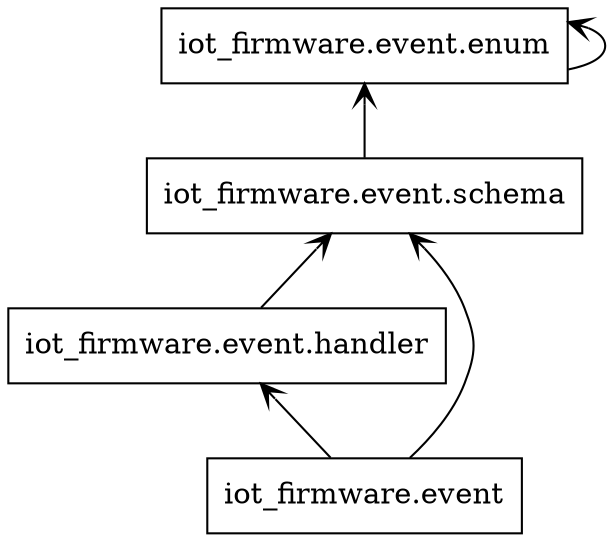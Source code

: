 digraph "packages_event" {
rankdir=BT
charset="utf-8"
"iot_firmware.event" [color="black", label="iot_firmware.event", shape="box", style="solid"];
"iot_firmware.event.enum" [color="black", label="iot_firmware.event.enum", shape="box", style="solid"];
"iot_firmware.event.handler" [color="black", label="iot_firmware.event.handler", shape="box", style="solid"];
"iot_firmware.event.schema" [color="black", label="iot_firmware.event.schema", shape="box", style="solid"];
"iot_firmware.event" -> "iot_firmware.event.handler" [arrowhead="open", arrowtail="none"];
"iot_firmware.event" -> "iot_firmware.event.schema" [arrowhead="open", arrowtail="none"];
"iot_firmware.event.enum" -> "iot_firmware.event.enum" [arrowhead="open", arrowtail="none"];
"iot_firmware.event.handler" -> "iot_firmware.event.schema" [arrowhead="open", arrowtail="none"];
"iot_firmware.event.schema" -> "iot_firmware.event.enum" [arrowhead="open", arrowtail="none"];
}
